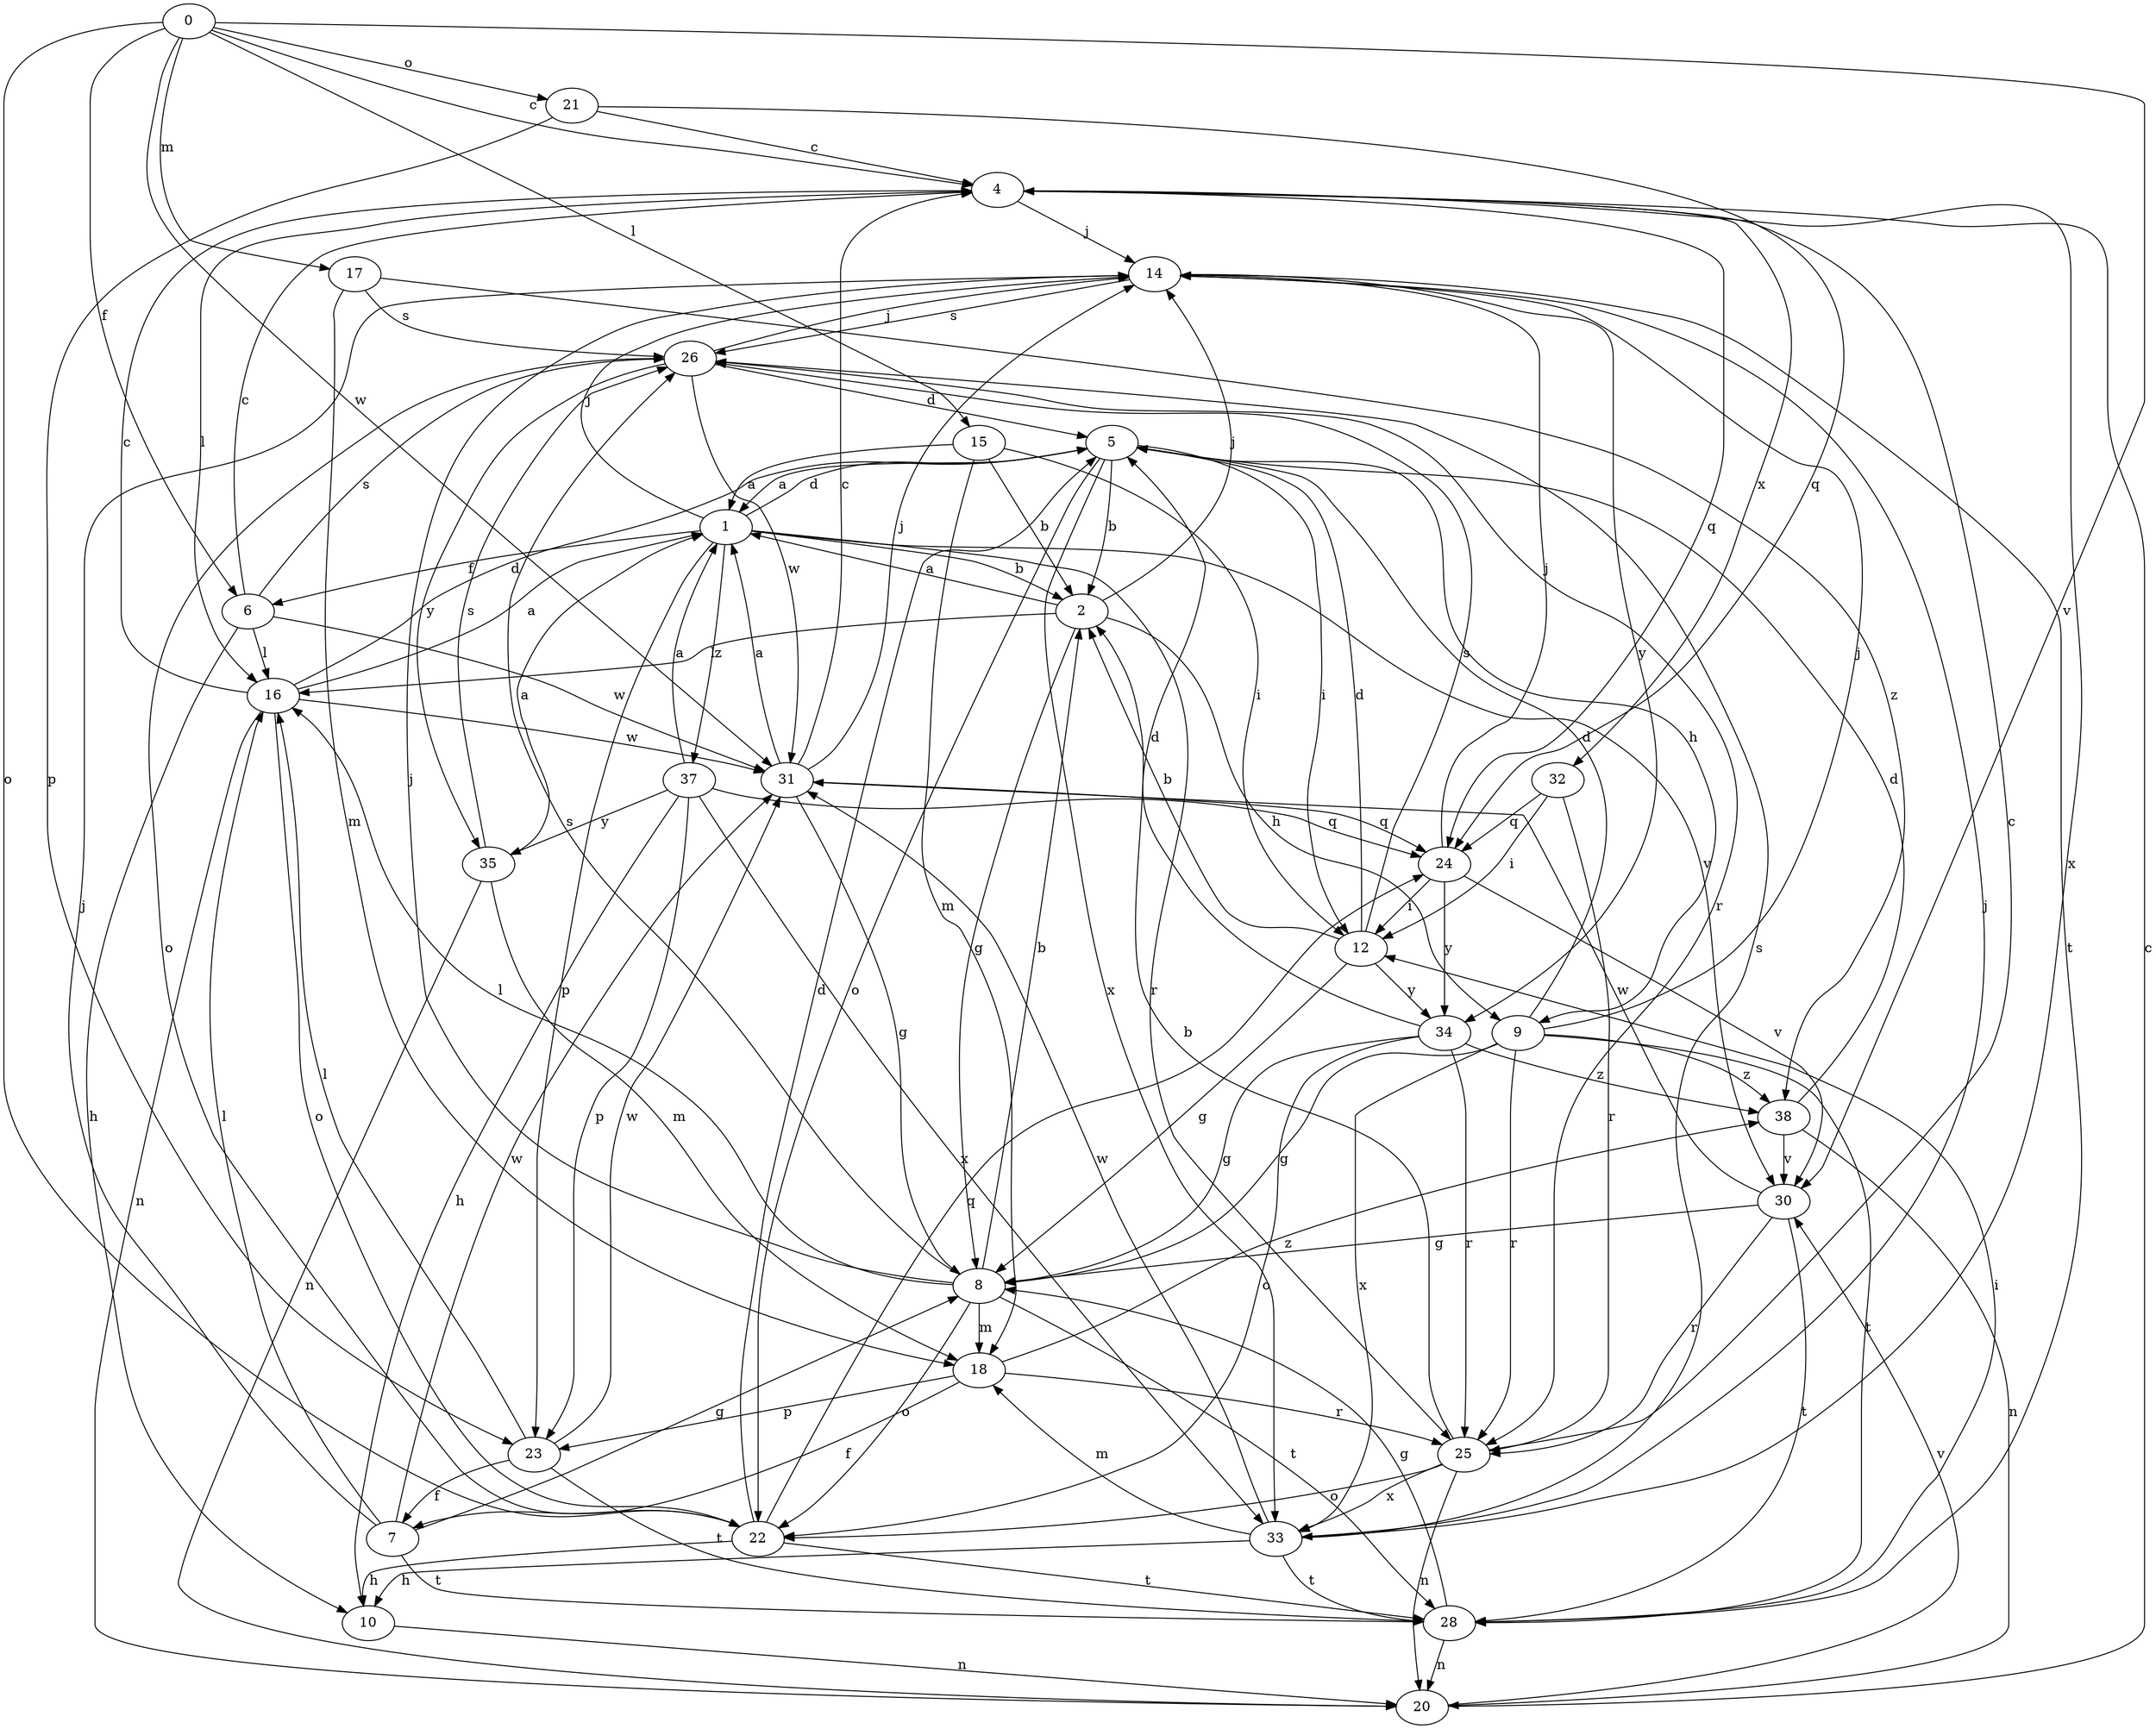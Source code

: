 strict digraph  {
0;
1;
2;
4;
5;
6;
7;
8;
9;
10;
12;
14;
15;
16;
17;
18;
20;
21;
22;
23;
24;
25;
26;
28;
30;
31;
32;
33;
34;
35;
37;
38;
0 -> 4  [label=c];
0 -> 6  [label=f];
0 -> 15  [label=l];
0 -> 17  [label=m];
0 -> 21  [label=o];
0 -> 22  [label=o];
0 -> 30  [label=v];
0 -> 31  [label=w];
1 -> 2  [label=b];
1 -> 5  [label=d];
1 -> 6  [label=f];
1 -> 14  [label=j];
1 -> 23  [label=p];
1 -> 25  [label=r];
1 -> 30  [label=v];
1 -> 37  [label=z];
2 -> 1  [label=a];
2 -> 8  [label=g];
2 -> 9  [label=h];
2 -> 14  [label=j];
2 -> 16  [label=l];
4 -> 14  [label=j];
4 -> 16  [label=l];
4 -> 24  [label=q];
4 -> 32  [label=x];
4 -> 33  [label=x];
5 -> 1  [label=a];
5 -> 2  [label=b];
5 -> 9  [label=h];
5 -> 12  [label=i];
5 -> 22  [label=o];
5 -> 33  [label=x];
6 -> 4  [label=c];
6 -> 10  [label=h];
6 -> 16  [label=l];
6 -> 26  [label=s];
6 -> 31  [label=w];
7 -> 8  [label=g];
7 -> 14  [label=j];
7 -> 16  [label=l];
7 -> 28  [label=t];
7 -> 31  [label=w];
8 -> 2  [label=b];
8 -> 14  [label=j];
8 -> 16  [label=l];
8 -> 18  [label=m];
8 -> 22  [label=o];
8 -> 26  [label=s];
8 -> 28  [label=t];
9 -> 5  [label=d];
9 -> 8  [label=g];
9 -> 14  [label=j];
9 -> 25  [label=r];
9 -> 28  [label=t];
9 -> 33  [label=x];
9 -> 38  [label=z];
10 -> 20  [label=n];
12 -> 2  [label=b];
12 -> 5  [label=d];
12 -> 8  [label=g];
12 -> 26  [label=s];
12 -> 34  [label=y];
14 -> 26  [label=s];
14 -> 28  [label=t];
14 -> 34  [label=y];
15 -> 1  [label=a];
15 -> 2  [label=b];
15 -> 12  [label=i];
15 -> 18  [label=m];
16 -> 1  [label=a];
16 -> 4  [label=c];
16 -> 5  [label=d];
16 -> 20  [label=n];
16 -> 22  [label=o];
16 -> 31  [label=w];
17 -> 18  [label=m];
17 -> 26  [label=s];
17 -> 38  [label=z];
18 -> 7  [label=f];
18 -> 23  [label=p];
18 -> 25  [label=r];
18 -> 38  [label=z];
20 -> 4  [label=c];
20 -> 30  [label=v];
21 -> 4  [label=c];
21 -> 23  [label=p];
21 -> 24  [label=q];
22 -> 5  [label=d];
22 -> 10  [label=h];
22 -> 24  [label=q];
22 -> 28  [label=t];
23 -> 7  [label=f];
23 -> 16  [label=l];
23 -> 28  [label=t];
23 -> 31  [label=w];
24 -> 12  [label=i];
24 -> 14  [label=j];
24 -> 30  [label=v];
24 -> 34  [label=y];
25 -> 2  [label=b];
25 -> 4  [label=c];
25 -> 20  [label=n];
25 -> 22  [label=o];
25 -> 33  [label=x];
26 -> 5  [label=d];
26 -> 14  [label=j];
26 -> 22  [label=o];
26 -> 25  [label=r];
26 -> 31  [label=w];
26 -> 35  [label=y];
28 -> 8  [label=g];
28 -> 12  [label=i];
28 -> 20  [label=n];
30 -> 8  [label=g];
30 -> 25  [label=r];
30 -> 28  [label=t];
30 -> 31  [label=w];
31 -> 1  [label=a];
31 -> 4  [label=c];
31 -> 8  [label=g];
31 -> 14  [label=j];
31 -> 24  [label=q];
32 -> 12  [label=i];
32 -> 24  [label=q];
32 -> 25  [label=r];
33 -> 10  [label=h];
33 -> 14  [label=j];
33 -> 18  [label=m];
33 -> 26  [label=s];
33 -> 28  [label=t];
33 -> 31  [label=w];
34 -> 5  [label=d];
34 -> 8  [label=g];
34 -> 22  [label=o];
34 -> 25  [label=r];
34 -> 38  [label=z];
35 -> 1  [label=a];
35 -> 18  [label=m];
35 -> 20  [label=n];
35 -> 26  [label=s];
37 -> 1  [label=a];
37 -> 10  [label=h];
37 -> 23  [label=p];
37 -> 24  [label=q];
37 -> 33  [label=x];
37 -> 35  [label=y];
38 -> 5  [label=d];
38 -> 20  [label=n];
38 -> 30  [label=v];
}
